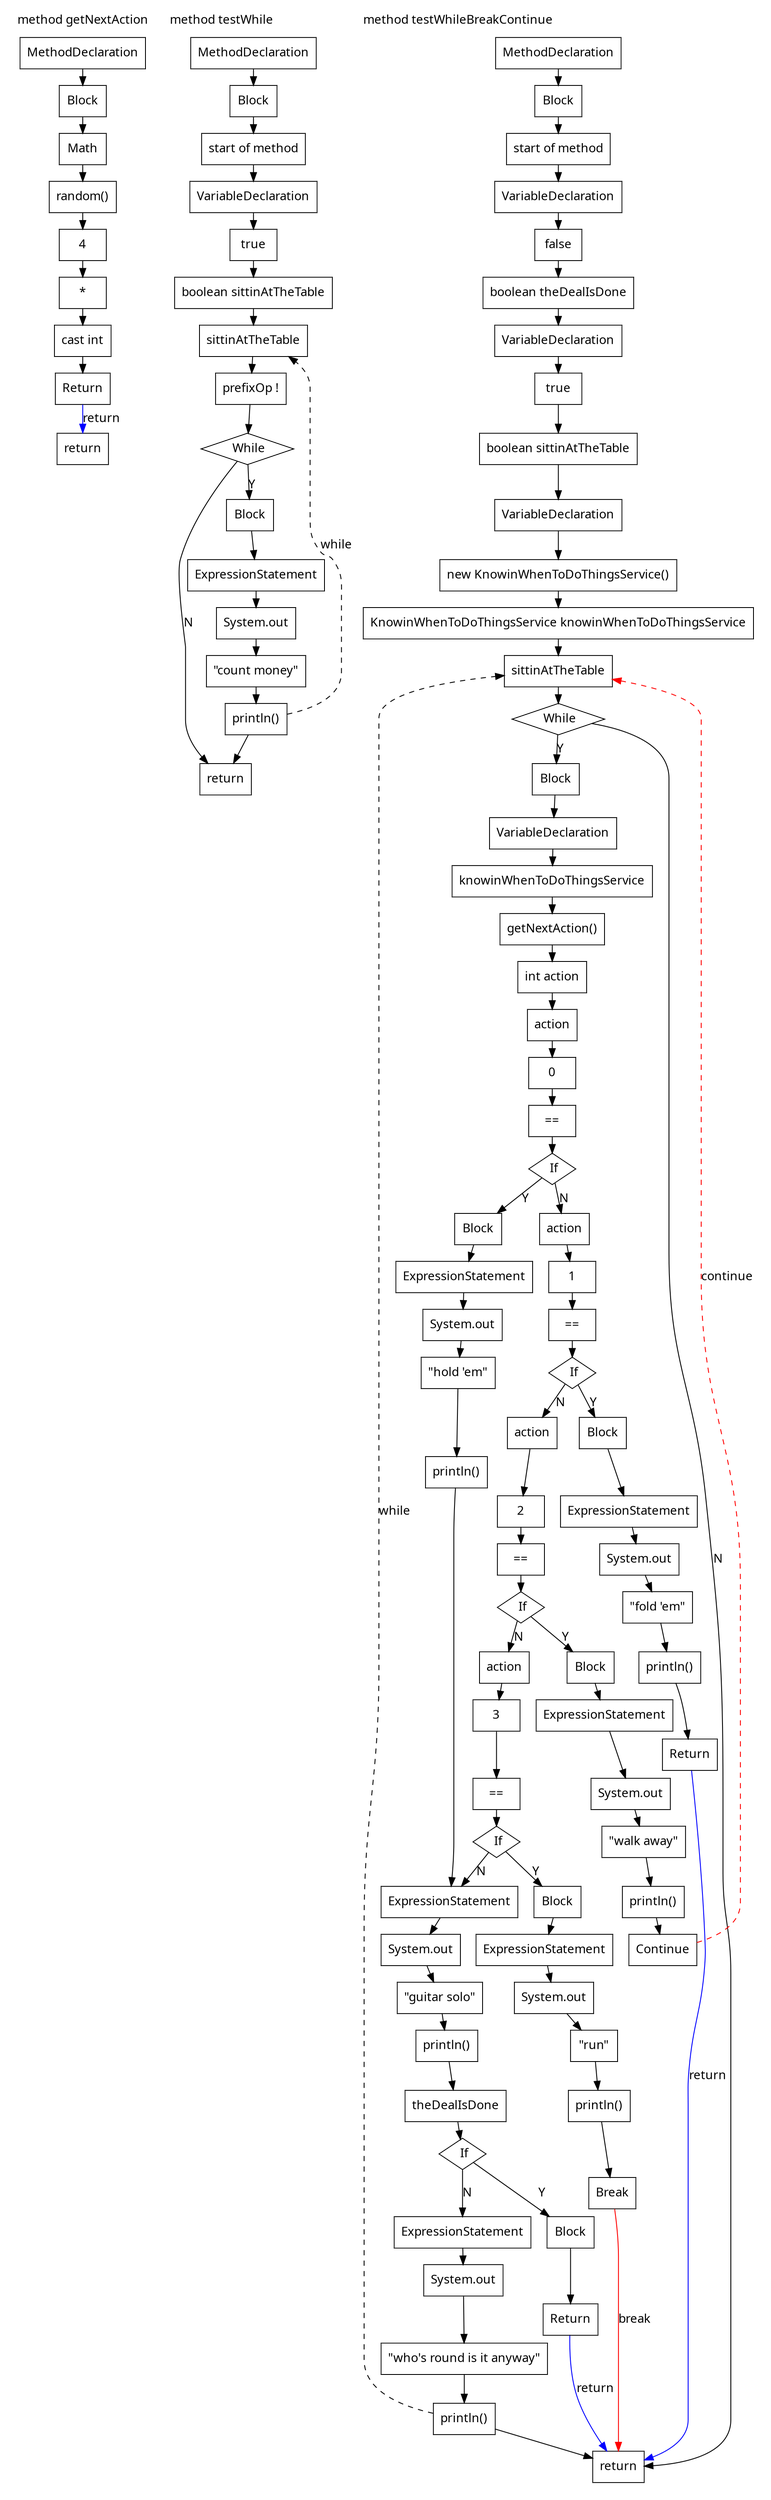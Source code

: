 digraph G {
  node [
    shape = rect;
    fontname = "Handlee";
  ]
  edge [
    fontname = "Handlee";
  ]
  bgcolor = transparent;
  fontname = "Handlee";
  compound = true;
  s_9 [
    class = "methodDeclaration";
    label = "MethodDeclaration";
    fillcolor = white;
    style = filled;
  ];
  s_9_3 [
    class = "block";
    label = "Block";
    fillcolor = white;
    style = filled;
  ];
  s_10 [
    class = "return";
    label = "Return";
    fillcolor = white;
    style = filled;
  ];
  s_10_2 [
    class = "castExpression";
    label = "cast int";
    fillcolor = white;
    style = filled;
  ];
  s_10_4 [
    class = "infixExpression";
    label = "*";
    fillcolor = white;
    style = filled;
  ];
  s_10_5 [
    class = "methodInvocation";
    label = "random()";
    fillcolor = white;
    style = filled;
  ];
  s_10_6 [
    class = "simpleName";
    label = "Math";
    fillcolor = white;
    style = filled;
  ];
  s_10_8 [
    class = "numberLiteral literal";
    label = "4";
    fillcolor = white;
    style = filled;
  ];
  s_14 [
    class = "methodDeclaration";
    label = "MethodDeclaration";
    fillcolor = white;
    style = filled;
  ];
  s_14_3 [
    class = "block";
    label = "Block";
    fillcolor = white;
    style = filled;
  ];
  c_15 [
    class = "comment";
    label = "start of method";
    fillcolor = white;
    style = filled;
  ];
  s_16 [
    class = "variableDeclaration";
    label = "VariableDeclaration";
    fillcolor = white;
    style = filled;
  ];
  s_16_2 [
    class = "variableDeclarationFragment";
    label = "boolean sittinAtTheTable";
    fillcolor = white;
    style = filled;
  ];
  s_16_4 [
    class = "booleanLiteral literal";
    label = "true";
    fillcolor = white;
    style = filled;
  ];
  while_17 [
    class = "while";
    label = " While";
    fillcolor = white;
    shape = diamond;
    style = filled;
  ];
  s_17 [
    class = "prefixExpression";
    label = "prefixOp !";
    fillcolor = white;
    style = filled;
  ];
  s_17_2 [
    class = "simpleName";
    label = "sittinAtTheTable";
    fillcolor = white;
    style = filled;
  ];
  s_17_3 [
    class = "block";
    label = "Block";
    fillcolor = white;
    style = filled;
  ];
  s_18 [
    class = "expressionStatement";
    label = "ExpressionStatement";
    fillcolor = white;
    style = filled;
  ];
  s_18_2 [
    class = "methodInvocation";
    label = "println()";
    fillcolor = white;
    style = filled;
  ];
  s_18_3 [
    class = "qualifiedName";
    label = "System.out";
    fillcolor = white;
    style = filled;
  ];
  s_18_7 [
    class = "stringLiteral literal";
    label = "\"count money\"";
    fillcolor = white;
    style = filled;
  ];
  s_22 [
    class = "methodDeclaration";
    label = "MethodDeclaration";
    fillcolor = white;
    style = filled;
  ];
  s_22_3 [
    class = "block";
    label = "Block";
    fillcolor = white;
    style = filled;
  ];
  c_23 [
    class = "comment";
    label = "start of method";
    fillcolor = white;
    style = filled;
  ];
  s_24 [
    class = "variableDeclaration";
    label = "VariableDeclaration";
    fillcolor = white;
    style = filled;
  ];
  s_24_2 [
    class = "variableDeclarationFragment";
    label = "boolean theDealIsDone";
    fillcolor = white;
    style = filled;
  ];
  s_24_4 [
    class = "booleanLiteral literal";
    label = "false";
    fillcolor = white;
    style = filled;
  ];
  s_25 [
    class = "variableDeclaration";
    label = "VariableDeclaration";
    fillcolor = white;
    style = filled;
  ];
  s_25_2 [
    class = "variableDeclarationFragment";
    label = "boolean sittinAtTheTable";
    fillcolor = white;
    style = filled;
  ];
  s_25_4 [
    class = "booleanLiteral literal";
    label = "true";
    fillcolor = white;
    style = filled;
  ];
  s_26 [
    class = "variableDeclaration";
    label = "VariableDeclaration";
    fillcolor = white;
    style = filled;
  ];
  s_26_3 [
    class = "variableDeclarationFragment";
    label = "KnowinWhenToDoThingsService knowinWhenToDoThingsService";
    fillcolor = white;
    style = filled;
  ];
  s_26_5 [
    class = "classInstanceCreation";
    label = "new KnowinWhenToDoThingsService()";
    fillcolor = white;
    style = filled;
  ];
  while_27 [
    class = "while";
    label = " While";
    fillcolor = white;
    shape = diamond;
    style = filled;
  ];
  s_27 [
    class = "simpleName";
    label = "sittinAtTheTable";
    fillcolor = white;
    style = filled;
  ];
  s_27_2 [
    class = "block";
    label = "Block";
    fillcolor = white;
    style = filled;
  ];
  s_28 [
    class = "variableDeclaration";
    label = "VariableDeclaration";
    fillcolor = white;
    style = filled;
  ];
  s_28_2 [
    class = "variableDeclarationFragment";
    label = "int action";
    fillcolor = white;
    style = filled;
  ];
  s_28_4 [
    class = "methodInvocation";
    label = "getNextAction()";
    fillcolor = white;
    style = filled;
  ];
  s_28_5 [
    class = "simpleName";
    label = "knowinWhenToDoThingsService";
    fillcolor = white;
    style = filled;
  ];
  if_29 [
    class = "if";
    label = " If";
    fillcolor = white;
    shape = diamond;
    style = filled;
  ];
  s_29 [
    class = "infixExpression";
    label = "==";
    fillcolor = white;
    style = filled;
  ];
  s_29_2 [
    class = "simpleName";
    label = "action";
    fillcolor = white;
    style = filled;
  ];
  s_29_3 [
    class = "numberLiteral literal";
    label = "0";
    fillcolor = white;
    style = filled;
  ];
  s_29_4 [
    class = "block";
    label = "Block";
    fillcolor = white;
    style = filled;
  ];
  s_30 [
    class = "expressionStatement";
    label = "ExpressionStatement";
    fillcolor = white;
    style = filled;
  ];
  s_30_2 [
    class = "methodInvocation";
    label = "println()";
    fillcolor = white;
    style = filled;
  ];
  s_30_3 [
    class = "qualifiedName";
    label = "System.out";
    fillcolor = white;
    style = filled;
  ];
  s_30_7 [
    class = "stringLiteral literal";
    label = "\"hold 'em\"";
    fillcolor = white;
    style = filled;
  ];
  if_32 [
    class = "if";
    label = " If";
    fillcolor = white;
    shape = diamond;
    style = filled;
  ];
  s_32 [
    class = "infixExpression";
    label = "==";
    fillcolor = white;
    style = filled;
  ];
  s_32_2 [
    class = "simpleName";
    label = "action";
    fillcolor = white;
    style = filled;
  ];
  s_32_3 [
    class = "numberLiteral literal";
    label = "1";
    fillcolor = white;
    style = filled;
  ];
  s_32_4 [
    class = "block";
    label = "Block";
    fillcolor = white;
    style = filled;
  ];
  s_33 [
    class = "expressionStatement";
    label = "ExpressionStatement";
    fillcolor = white;
    style = filled;
  ];
  s_33_2 [
    class = "methodInvocation";
    label = "println()";
    fillcolor = white;
    style = filled;
  ];
  s_33_3 [
    class = "qualifiedName";
    label = "System.out";
    fillcolor = white;
    style = filled;
  ];
  s_33_7 [
    class = "stringLiteral literal";
    label = "\"fold 'em\"";
    fillcolor = white;
    style = filled;
  ];
  s_34 [
    class = "return";
    label = "Return";
    fillcolor = white;
    style = filled;
  ];
  if_36 [
    class = "if";
    label = " If";
    fillcolor = white;
    shape = diamond;
    style = filled;
  ];
  s_36 [
    class = "infixExpression";
    label = "==";
    fillcolor = white;
    style = filled;
  ];
  s_36_2 [
    class = "simpleName";
    label = "action";
    fillcolor = white;
    style = filled;
  ];
  s_36_3 [
    class = "numberLiteral literal";
    label = "2";
    fillcolor = white;
    style = filled;
  ];
  s_36_4 [
    class = "block";
    label = "Block";
    fillcolor = white;
    style = filled;
  ];
  s_37 [
    class = "expressionStatement";
    label = "ExpressionStatement";
    fillcolor = white;
    style = filled;
  ];
  s_37_2 [
    class = "methodInvocation";
    label = "println()";
    fillcolor = white;
    style = filled;
  ];
  s_37_3 [
    class = "qualifiedName";
    label = "System.out";
    fillcolor = white;
    style = filled;
  ];
  s_37_7 [
    class = "stringLiteral literal";
    label = "\"walk away\"";
    fillcolor = white;
    style = filled;
  ];
  s_38 [
    class = "continue";
    label = "Continue";
    fillcolor = white;
    style = filled;
  ];
  if_40 [
    class = "if";
    label = " If";
    fillcolor = white;
    shape = diamond;
    style = filled;
  ];
  s_40 [
    class = "infixExpression";
    label = "==";
    fillcolor = white;
    style = filled;
  ];
  s_40_2 [
    class = "simpleName";
    label = "action";
    fillcolor = white;
    style = filled;
  ];
  s_40_3 [
    class = "numberLiteral literal";
    label = "3";
    fillcolor = white;
    style = filled;
  ];
  s_40_4 [
    class = "block";
    label = "Block";
    fillcolor = white;
    style = filled;
  ];
  s_41 [
    class = "expressionStatement";
    label = "ExpressionStatement";
    fillcolor = white;
    style = filled;
  ];
  s_41_2 [
    class = "methodInvocation";
    label = "println()";
    fillcolor = white;
    style = filled;
  ];
  s_41_3 [
    class = "qualifiedName";
    label = "System.out";
    fillcolor = white;
    style = filled;
  ];
  s_41_7 [
    class = "stringLiteral literal";
    label = "\"run\"";
    fillcolor = white;
    style = filled;
  ];
  s_42 [
    class = "break";
    label = "Break";
    fillcolor = white;
    style = filled;
  ];
  s_45 [
    class = "expressionStatement";
    label = "ExpressionStatement";
    fillcolor = white;
    style = filled;
  ];
  s_45_2 [
    class = "methodInvocation";
    label = "println()";
    fillcolor = white;
    style = filled;
  ];
  s_45_3 [
    class = "qualifiedName";
    label = "System.out";
    fillcolor = white;
    style = filled;
  ];
  s_45_7 [
    class = "stringLiteral literal";
    label = "\"guitar solo\"";
    fillcolor = white;
    style = filled;
  ];
  if_47 [
    class = "if";
    label = " If";
    fillcolor = white;
    shape = diamond;
    style = filled;
  ];
  s_47 [
    class = "simpleName";
    label = "theDealIsDone";
    fillcolor = white;
    style = filled;
  ];
  s_47_2 [
    class = "block";
    label = "Block";
    fillcolor = white;
    style = filled;
  ];
  s_48 [
    class = "return";
    label = "Return";
    fillcolor = white;
    style = filled;
  ];
  s_51 [
    class = "expressionStatement";
    label = "ExpressionStatement";
    fillcolor = white;
    style = filled;
  ];
  s_51_2 [
    class = "methodInvocation";
    label = "println()";
    fillcolor = white;
    style = filled;
  ];
  s_51_3 [
    class = "qualifiedName";
    label = "System.out";
    fillcolor = white;
    style = filled;
  ];
  s_51_7 [
    class = "stringLiteral literal";
    label = "\"who's round is it anyway\"";
    fillcolor = white;
    style = filled;
  ];
  m_11 [
    class = "method end";
    label = "return";
    fillcolor = white;
    style = filled;
  ];
  m_20 [
    class = "method end";
    label = "return";
    fillcolor = white;
    style = filled;
  ];
  m_53 [
    class = "method end";
    label = "return";
    fillcolor = white;
    style = filled;
  ];
  s_9 -> s_9_3;
  s_9_3 -> s_10_6;
  s_10_6 -> s_10_5;
  s_10_5 -> s_10_8;
  s_10_8 -> s_10_4;
  s_10_4 -> s_10_2;
  s_10_2 -> s_10;
  s_10 -> m_11 [
    label="return";
    color = blue;
  ];
  s_14 -> s_14_3;
  s_14_3 -> c_15;
  c_15 -> s_16;
  s_16 -> s_16_4;
  s_16_4 -> s_16_2;
  s_16_2 -> s_17_2;
  s_17_2 -> s_17;
  s_17 -> while_17;
  while_17 -> s_17_3 [
    label="Y";
  ];
  s_17_3 -> s_18;
  s_18 -> s_18_3;
  s_18_3 -> s_18_7;
  s_18_7 -> s_18_2;
  s_18_2 -> s_17_2 [
    label="while";
    style = dashed;
  ];
  s_18_2 -> m_20;
  while_17 -> m_20 [
    label="N";
  ];
  s_22 -> s_22_3;
  s_22_3 -> c_23;
  c_23 -> s_24;
  s_24 -> s_24_4;
  s_24_4 -> s_24_2;
  s_24_2 -> s_25;
  s_25 -> s_25_4;
  s_25_4 -> s_25_2;
  s_25_2 -> s_26;
  s_26 -> s_26_5;
  s_26_5 -> s_26_3;
  s_26_3 -> s_27;
  s_27 -> while_27;
  while_27 -> s_27_2 [
    label="Y";
  ];
  s_27_2 -> s_28;
  s_28 -> s_28_5;
  s_28_5 -> s_28_4;
  s_28_4 -> s_28_2;
  s_28_2 -> s_29_2;
  s_29_2 -> s_29_3;
  s_29_3 -> s_29;
  s_29 -> if_29;
  if_29 -> s_29_4 [
    label="Y";
  ];
  if_29 -> s_32_2 [
    label="N";
  ];
  s_29_4 -> s_30;
  s_30 -> s_30_3;
  s_30_3 -> s_30_7;
  s_30_7 -> s_30_2;
  s_32_2 -> s_32_3;
  s_32_3 -> s_32;
  s_32 -> if_32;
  if_32 -> s_32_4 [
    label="Y";
  ];
  if_32 -> s_36_2 [
    label="N";
  ];
  s_32_4 -> s_33;
  s_33 -> s_33_3;
  s_33_3 -> s_33_7;
  s_33_7 -> s_33_2;
  s_33_2 -> s_34;
  s_36_2 -> s_36_3;
  s_36_3 -> s_36;
  s_36 -> if_36;
  if_36 -> s_36_4 [
    label="Y";
  ];
  if_36 -> s_40_2 [
    label="N";
  ];
  s_36_4 -> s_37;
  s_37 -> s_37_3;
  s_37_3 -> s_37_7;
  s_37_7 -> s_37_2;
  s_37_2 -> s_38;
  s_38 -> s_27 [
    label="continue";
    color = red;
    style = dashed;
  ];
  s_40_2 -> s_40_3;
  s_40_3 -> s_40;
  s_40 -> if_40;
  if_40 -> s_40_4 [
    label="Y";
  ];
  s_40_4 -> s_41;
  s_41 -> s_41_3;
  s_41_3 -> s_41_7;
  s_41_7 -> s_41_2;
  s_41_2 -> s_42;
  s_30_2 -> s_45;
  if_40 -> s_45 [
    label="N";
  ];
  s_45 -> s_45_3;
  s_45_3 -> s_45_7;
  s_45_7 -> s_45_2;
  s_45_2 -> s_47;
  s_47 -> if_47;
  if_47 -> s_47_2 [
    label="Y";
  ];
  s_47_2 -> s_48;
  if_47 -> s_51 [
    label="N";
  ];
  s_51 -> s_51_3;
  s_51_3 -> s_51_7;
  s_51_7 -> s_51_2;
  s_51_2 -> s_27 [
    label="while";
    style = dashed;
  ];
  s_34 -> m_53 [
    label="return";
    color = blue;
  ];
  s_48 -> m_53 [
    label="return";
    color = blue;
  ];
  s_51_2 -> m_53;
  s_42 -> m_53 [
    label="break";
    color = red;
  ];
  while_27 -> m_53 [
    label="N";
  ];

  subgraph cluster_m_9 {
    label="method getNextAction";
    labeljust = "l";
    ranksep = 0.5;
    pencolor = transparent;
    s_9; s_9_3; s_10; s_10_2; s_10_4; s_10_5; s_10_6; s_10_8; m_11;
  }
  subgraph cluster_m_14 {
    label="method testWhile";
    labeljust = "l";
    ranksep = 0.5;
    pencolor = transparent;
    s_14; s_14_3; c_15; s_16; s_16_2; s_16_4; while_17; s_17; s_17_2; s_17_3; s_18; s_18_2; s_18_3; s_18_7; m_20;
  }
  subgraph cluster_m_22 {
    label="method testWhileBreakContinue";
    labeljust = "l";
    ranksep = 0.5;
    pencolor = transparent;
    s_22; s_22_3; c_23; s_24; s_24_2; s_24_4; s_25; s_25_2; s_25_4; s_26; s_26_3; s_26_5; while_27; s_27; s_27_2; s_28; s_28_2; s_28_4; s_28_5; if_29; s_29; s_29_2; s_29_3; s_29_4; s_30; s_30_2; s_30_3; s_30_7; if_32; s_32; s_32_2; s_32_3; s_32_4; s_33; s_33_2; s_33_3; s_33_7; s_34; if_36; s_36; s_36_2; s_36_3; s_36_4; s_37; s_37_2; s_37_3; s_37_7; s_38; if_40; s_40; s_40_2; s_40_3; s_40_4; s_41; s_41_2; s_41_3; s_41_7; s_42; s_45; s_45_2; s_45_3; s_45_7; if_47; s_47; s_47_2; s_48; s_51; s_51_2; s_51_3; s_51_7; m_53;
  }
}

